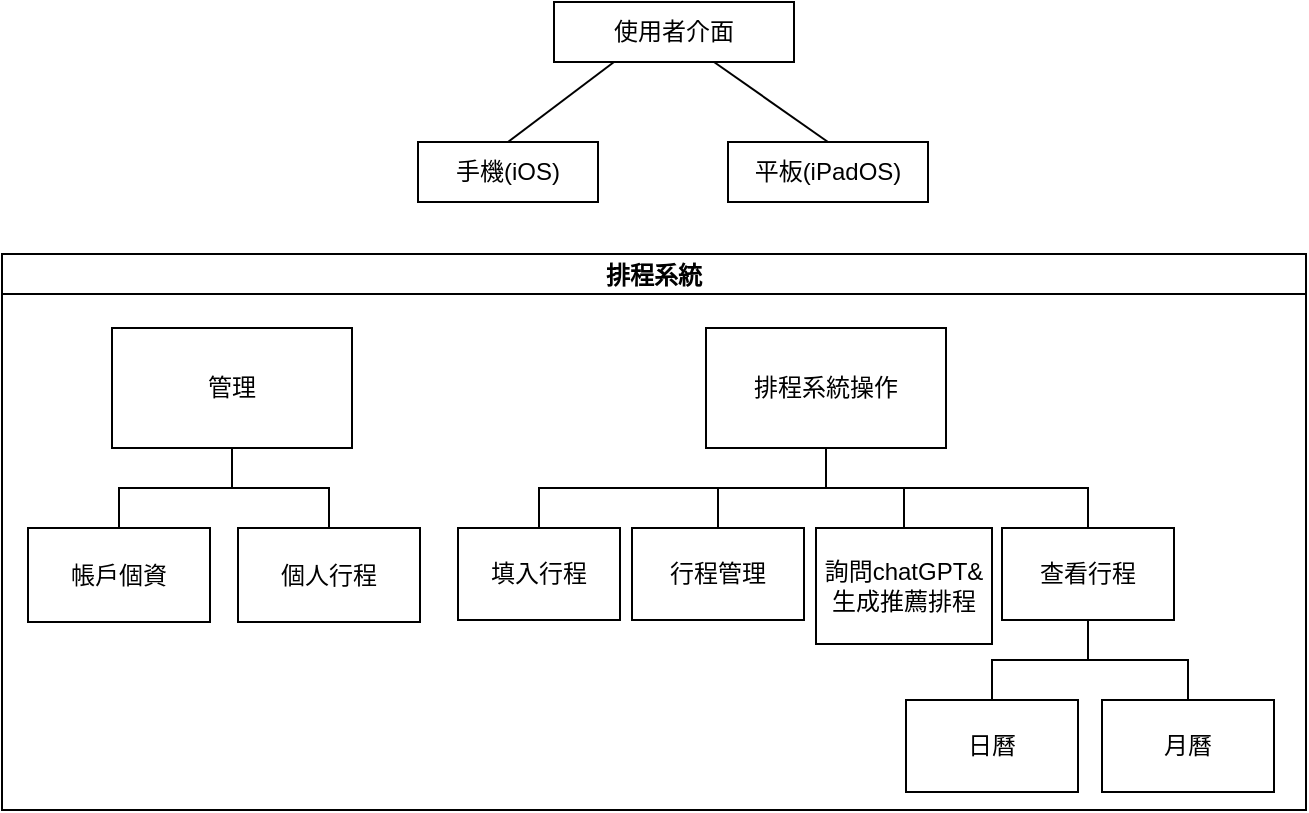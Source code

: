<mxfile version="26.0.6">
  <diagram name="第 1 页" id="HvSun0O0seoyiaE5DwOT">
    <mxGraphModel dx="1063" dy="623" grid="0" gridSize="10" guides="1" tooltips="1" connect="1" arrows="1" fold="1" page="1" pageScale="1" pageWidth="827" pageHeight="1169" math="0" shadow="0">
      <root>
        <mxCell id="0" />
        <mxCell id="1" parent="0" />
        <mxCell id="u2ehLwDQk69W5QjlWle8-1" value="使用者介面" style="rounded=0;whiteSpace=wrap;html=1;" parent="1" vertex="1">
          <mxGeometry x="330" y="70" width="120" height="30" as="geometry" />
        </mxCell>
        <mxCell id="u2ehLwDQk69W5QjlWle8-2" value="" style="endArrow=none;html=1;rounded=0;entryX=0.25;entryY=1;entryDx=0;entryDy=0;exitX=0.5;exitY=0;exitDx=0;exitDy=0;" parent="1" target="u2ehLwDQk69W5QjlWle8-1" edge="1" source="u2ehLwDQk69W5QjlWle8-3">
          <mxGeometry width="50" height="50" relative="1" as="geometry">
            <mxPoint x="300" y="160" as="sourcePoint" />
            <mxPoint x="350" y="110" as="targetPoint" />
          </mxGeometry>
        </mxCell>
        <mxCell id="u2ehLwDQk69W5QjlWle8-3" value="手機(iOS)" style="rounded=0;whiteSpace=wrap;html=1;" parent="1" vertex="1">
          <mxGeometry x="262" y="140" width="90" height="30" as="geometry" />
        </mxCell>
        <mxCell id="u2ehLwDQk69W5QjlWle8-4" value="" style="endArrow=none;html=1;rounded=0;exitX=0.5;exitY=0;exitDx=0;exitDy=0;" parent="1" edge="1" source="u2ehLwDQk69W5QjlWle8-5">
          <mxGeometry width="50" height="50" relative="1" as="geometry">
            <mxPoint x="450" y="140" as="sourcePoint" />
            <mxPoint x="410" y="100" as="targetPoint" />
          </mxGeometry>
        </mxCell>
        <mxCell id="u2ehLwDQk69W5QjlWle8-5" value="平板(iPadOS)" style="rounded=0;whiteSpace=wrap;html=1;" parent="1" vertex="1">
          <mxGeometry x="417" y="140" width="100" height="30" as="geometry" />
        </mxCell>
        <mxCell id="B--MVibhHcXo1dKhlhAr-2" value="排程系統" style="swimlane;startSize=20;horizontal=1;containerType=tree;newEdgeStyle={&quot;edgeStyle&quot;:&quot;elbowEdgeStyle&quot;,&quot;startArrow&quot;:&quot;none&quot;,&quot;endArrow&quot;:&quot;none&quot;};" vertex="1" parent="1">
          <mxGeometry x="54" y="196" width="652" height="278" as="geometry" />
        </mxCell>
        <UserObject label="管理" treeRoot="1" id="B--MVibhHcXo1dKhlhAr-5">
          <mxCell style="whiteSpace=wrap;html=1;align=center;treeFolding=1;treeMoving=1;newEdgeStyle={&quot;edgeStyle&quot;:&quot;elbowEdgeStyle&quot;,&quot;startArrow&quot;:&quot;none&quot;,&quot;endArrow&quot;:&quot;none&quot;};" vertex="1" parent="B--MVibhHcXo1dKhlhAr-2">
            <mxGeometry x="55" y="37" width="120" height="60" as="geometry" />
          </mxCell>
        </UserObject>
        <UserObject label="排程系統操作" treeRoot="1" id="B--MVibhHcXo1dKhlhAr-10">
          <mxCell style="whiteSpace=wrap;html=1;align=center;treeFolding=1;treeMoving=1;newEdgeStyle={&quot;edgeStyle&quot;:&quot;elbowEdgeStyle&quot;,&quot;startArrow&quot;:&quot;none&quot;,&quot;endArrow&quot;:&quot;none&quot;};" vertex="1" parent="B--MVibhHcXo1dKhlhAr-2">
            <mxGeometry x="352" y="37" width="120" height="60" as="geometry" />
          </mxCell>
        </UserObject>
        <mxCell id="B--MVibhHcXo1dKhlhAr-11" value="" style="edgeStyle=elbowEdgeStyle;rounded=0;orthogonalLoop=1;jettySize=auto;html=1;elbow=vertical;startArrow=none;endArrow=none;" edge="1" source="B--MVibhHcXo1dKhlhAr-5" target="B--MVibhHcXo1dKhlhAr-12" parent="B--MVibhHcXo1dKhlhAr-2">
          <mxGeometry relative="1" as="geometry" />
        </mxCell>
        <UserObject label="帳戶個資" treeRoot="1" id="B--MVibhHcXo1dKhlhAr-12">
          <mxCell style="whiteSpace=wrap;html=1;align=center;treeFolding=1;treeMoving=1;newEdgeStyle={&quot;edgeStyle&quot;:&quot;elbowEdgeStyle&quot;,&quot;startArrow&quot;:&quot;none&quot;,&quot;endArrow&quot;:&quot;none&quot;};" vertex="1" parent="B--MVibhHcXo1dKhlhAr-2">
            <mxGeometry x="13" y="137" width="91" height="47" as="geometry" />
          </mxCell>
        </UserObject>
        <mxCell id="B--MVibhHcXo1dKhlhAr-13" value="" style="edgeStyle=elbowEdgeStyle;rounded=0;orthogonalLoop=1;jettySize=auto;html=1;elbow=vertical;startArrow=none;endArrow=none;" edge="1" source="B--MVibhHcXo1dKhlhAr-5" target="B--MVibhHcXo1dKhlhAr-14" parent="B--MVibhHcXo1dKhlhAr-2">
          <mxGeometry relative="1" as="geometry" />
        </mxCell>
        <UserObject label="個人行程" treeRoot="1" id="B--MVibhHcXo1dKhlhAr-14">
          <mxCell style="whiteSpace=wrap;html=1;align=center;treeFolding=1;treeMoving=1;newEdgeStyle={&quot;edgeStyle&quot;:&quot;elbowEdgeStyle&quot;,&quot;startArrow&quot;:&quot;none&quot;,&quot;endArrow&quot;:&quot;none&quot;};" vertex="1" parent="B--MVibhHcXo1dKhlhAr-2">
            <mxGeometry x="118" y="137" width="91" height="47" as="geometry" />
          </mxCell>
        </UserObject>
        <mxCell id="B--MVibhHcXo1dKhlhAr-17" value="" style="edgeStyle=elbowEdgeStyle;rounded=0;orthogonalLoop=1;jettySize=auto;html=1;elbow=vertical;startArrow=none;endArrow=none;" edge="1" source="B--MVibhHcXo1dKhlhAr-10" target="B--MVibhHcXo1dKhlhAr-18" parent="B--MVibhHcXo1dKhlhAr-2">
          <mxGeometry relative="1" as="geometry" />
        </mxCell>
        <UserObject label="填入行程" treeRoot="1" id="B--MVibhHcXo1dKhlhAr-18">
          <mxCell style="whiteSpace=wrap;html=1;align=center;treeFolding=1;treeMoving=1;newEdgeStyle={&quot;edgeStyle&quot;:&quot;elbowEdgeStyle&quot;,&quot;startArrow&quot;:&quot;none&quot;,&quot;endArrow&quot;:&quot;none&quot;};" vertex="1" parent="B--MVibhHcXo1dKhlhAr-2">
            <mxGeometry x="228" y="137" width="81" height="46" as="geometry" />
          </mxCell>
        </UserObject>
        <mxCell id="B--MVibhHcXo1dKhlhAr-19" value="" style="edgeStyle=elbowEdgeStyle;rounded=0;orthogonalLoop=1;jettySize=auto;html=1;elbow=vertical;startArrow=none;endArrow=none;" edge="1" source="B--MVibhHcXo1dKhlhAr-10" target="B--MVibhHcXo1dKhlhAr-20" parent="B--MVibhHcXo1dKhlhAr-2">
          <mxGeometry relative="1" as="geometry" />
        </mxCell>
        <UserObject label="行程管理" treeRoot="1" id="B--MVibhHcXo1dKhlhAr-20">
          <mxCell style="whiteSpace=wrap;html=1;align=center;treeFolding=1;treeMoving=1;newEdgeStyle={&quot;edgeStyle&quot;:&quot;elbowEdgeStyle&quot;,&quot;startArrow&quot;:&quot;none&quot;,&quot;endArrow&quot;:&quot;none&quot;};" vertex="1" parent="B--MVibhHcXo1dKhlhAr-2">
            <mxGeometry x="315" y="137" width="86" height="46" as="geometry" />
          </mxCell>
        </UserObject>
        <mxCell id="B--MVibhHcXo1dKhlhAr-26" value="" style="edgeStyle=elbowEdgeStyle;rounded=0;orthogonalLoop=1;jettySize=auto;html=1;elbow=vertical;startArrow=none;endArrow=none;" edge="1" source="B--MVibhHcXo1dKhlhAr-10" target="B--MVibhHcXo1dKhlhAr-27" parent="B--MVibhHcXo1dKhlhAr-2">
          <mxGeometry relative="1" as="geometry" />
        </mxCell>
        <UserObject label="詢問chatGPT&amp;amp;生成推薦排程" treeRoot="1" id="B--MVibhHcXo1dKhlhAr-27">
          <mxCell style="whiteSpace=wrap;html=1;align=center;treeFolding=1;treeMoving=1;newEdgeStyle={&quot;edgeStyle&quot;:&quot;elbowEdgeStyle&quot;,&quot;startArrow&quot;:&quot;none&quot;,&quot;endArrow&quot;:&quot;none&quot;};" vertex="1" parent="B--MVibhHcXo1dKhlhAr-2">
            <mxGeometry x="407" y="137" width="88" height="58" as="geometry" />
          </mxCell>
        </UserObject>
        <mxCell id="B--MVibhHcXo1dKhlhAr-28" value="" style="edgeStyle=elbowEdgeStyle;rounded=0;orthogonalLoop=1;jettySize=auto;html=1;elbow=vertical;startArrow=none;endArrow=none;" edge="1" source="B--MVibhHcXo1dKhlhAr-10" target="B--MVibhHcXo1dKhlhAr-29" parent="B--MVibhHcXo1dKhlhAr-2">
          <mxGeometry relative="1" as="geometry" />
        </mxCell>
        <UserObject label="查看行程" treeRoot="1" id="B--MVibhHcXo1dKhlhAr-29">
          <mxCell style="whiteSpace=wrap;html=1;align=center;treeFolding=1;treeMoving=1;newEdgeStyle={&quot;edgeStyle&quot;:&quot;elbowEdgeStyle&quot;,&quot;startArrow&quot;:&quot;none&quot;,&quot;endArrow&quot;:&quot;none&quot;};" vertex="1" parent="B--MVibhHcXo1dKhlhAr-2">
            <mxGeometry x="500" y="137" width="86" height="46" as="geometry" />
          </mxCell>
        </UserObject>
        <mxCell id="B--MVibhHcXo1dKhlhAr-30" value="" style="edgeStyle=elbowEdgeStyle;rounded=0;orthogonalLoop=1;jettySize=auto;html=1;elbow=vertical;startArrow=none;endArrow=none;" edge="1" target="B--MVibhHcXo1dKhlhAr-31" source="B--MVibhHcXo1dKhlhAr-29" parent="B--MVibhHcXo1dKhlhAr-2">
          <mxGeometry relative="1" as="geometry">
            <mxPoint x="541" y="296" as="sourcePoint" />
          </mxGeometry>
        </mxCell>
        <UserObject label="日曆" treeRoot="1" id="B--MVibhHcXo1dKhlhAr-31">
          <mxCell style="whiteSpace=wrap;html=1;align=center;treeFolding=1;treeMoving=1;newEdgeStyle={&quot;edgeStyle&quot;:&quot;elbowEdgeStyle&quot;,&quot;startArrow&quot;:&quot;none&quot;,&quot;endArrow&quot;:&quot;none&quot;};" vertex="1" parent="B--MVibhHcXo1dKhlhAr-2">
            <mxGeometry x="452" y="223" width="86" height="46" as="geometry" />
          </mxCell>
        </UserObject>
        <mxCell id="B--MVibhHcXo1dKhlhAr-32" value="" style="edgeStyle=elbowEdgeStyle;rounded=0;orthogonalLoop=1;jettySize=auto;html=1;elbow=vertical;startArrow=none;endArrow=none;" edge="1" target="B--MVibhHcXo1dKhlhAr-33" source="B--MVibhHcXo1dKhlhAr-29" parent="B--MVibhHcXo1dKhlhAr-2">
          <mxGeometry relative="1" as="geometry">
            <mxPoint x="541" y="296" as="sourcePoint" />
          </mxGeometry>
        </mxCell>
        <UserObject label="月曆" treeRoot="1" id="B--MVibhHcXo1dKhlhAr-33">
          <mxCell style="whiteSpace=wrap;html=1;align=center;treeFolding=1;treeMoving=1;newEdgeStyle={&quot;edgeStyle&quot;:&quot;elbowEdgeStyle&quot;,&quot;startArrow&quot;:&quot;none&quot;,&quot;endArrow&quot;:&quot;none&quot;};" vertex="1" parent="B--MVibhHcXo1dKhlhAr-2">
            <mxGeometry x="550" y="223" width="86" height="46" as="geometry" />
          </mxCell>
        </UserObject>
      </root>
    </mxGraphModel>
  </diagram>
</mxfile>
